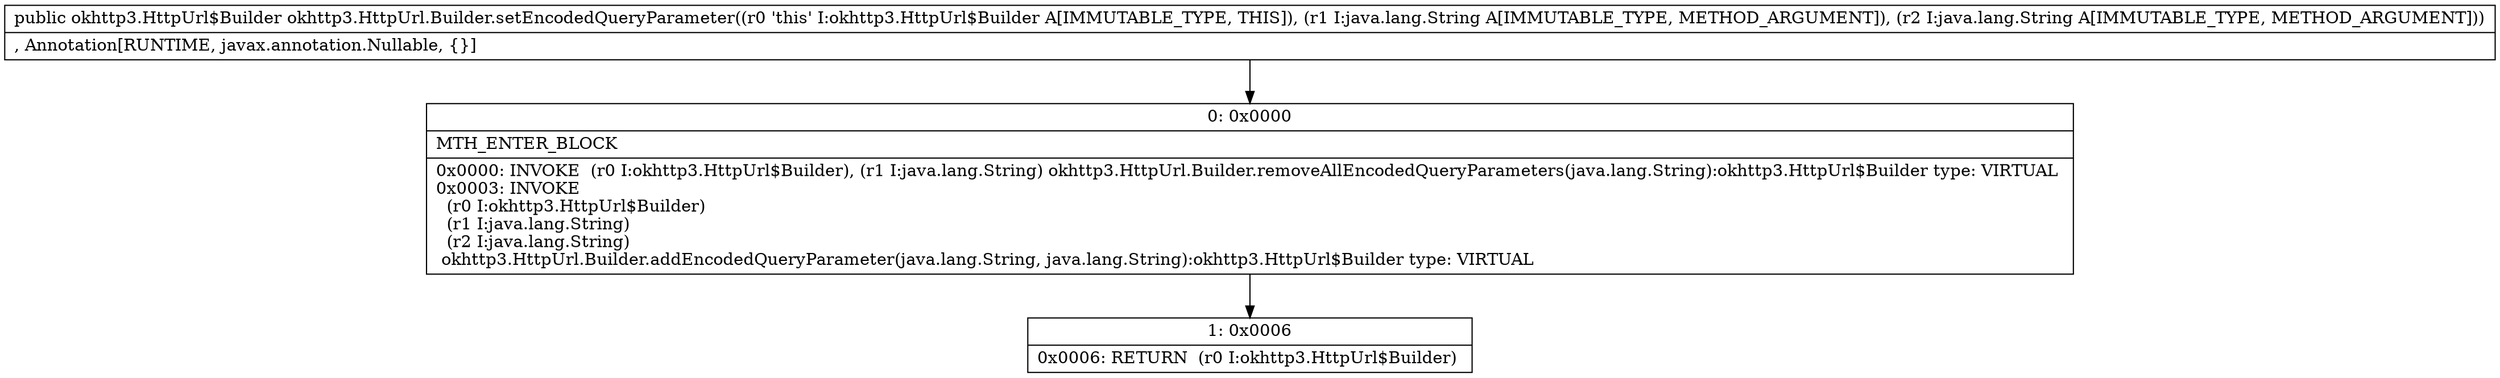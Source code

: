 digraph "CFG forokhttp3.HttpUrl.Builder.setEncodedQueryParameter(Ljava\/lang\/String;Ljava\/lang\/String;)Lokhttp3\/HttpUrl$Builder;" {
Node_0 [shape=record,label="{0\:\ 0x0000|MTH_ENTER_BLOCK\l|0x0000: INVOKE  (r0 I:okhttp3.HttpUrl$Builder), (r1 I:java.lang.String) okhttp3.HttpUrl.Builder.removeAllEncodedQueryParameters(java.lang.String):okhttp3.HttpUrl$Builder type: VIRTUAL \l0x0003: INVOKE  \l  (r0 I:okhttp3.HttpUrl$Builder)\l  (r1 I:java.lang.String)\l  (r2 I:java.lang.String)\l okhttp3.HttpUrl.Builder.addEncodedQueryParameter(java.lang.String, java.lang.String):okhttp3.HttpUrl$Builder type: VIRTUAL \l}"];
Node_1 [shape=record,label="{1\:\ 0x0006|0x0006: RETURN  (r0 I:okhttp3.HttpUrl$Builder) \l}"];
MethodNode[shape=record,label="{public okhttp3.HttpUrl$Builder okhttp3.HttpUrl.Builder.setEncodedQueryParameter((r0 'this' I:okhttp3.HttpUrl$Builder A[IMMUTABLE_TYPE, THIS]), (r1 I:java.lang.String A[IMMUTABLE_TYPE, METHOD_ARGUMENT]), (r2 I:java.lang.String A[IMMUTABLE_TYPE, METHOD_ARGUMENT]))  | , Annotation[RUNTIME, javax.annotation.Nullable, \{\}]\l}"];
MethodNode -> Node_0;
Node_0 -> Node_1;
}

